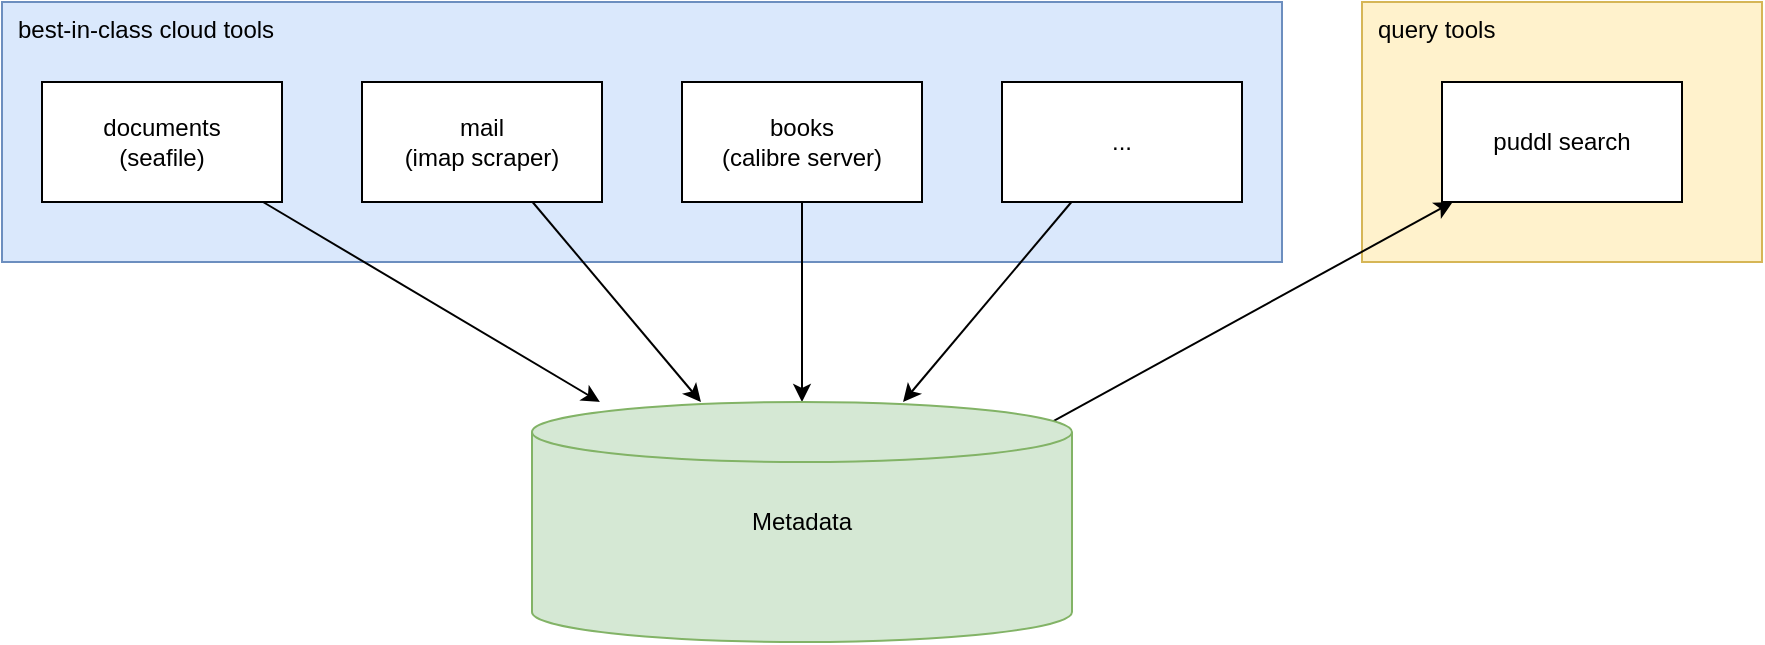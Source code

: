 <mxfile version="13.6.2" type="device"><diagram id="CzgkFkp7viR5CKm34Oyh" name="Page-1"><mxGraphModel dx="1102" dy="824" grid="1" gridSize="10" guides="1" tooltips="1" connect="1" arrows="1" fold="1" page="1" pageScale="1" pageWidth="1169" pageHeight="827" math="0" shadow="0"><root><mxCell id="0"/><mxCell id="1" parent="0"/><mxCell id="7e42bdJhgAYxW8g12Lyj-5" value="best-in-class cloud tools" style="rounded=0;whiteSpace=wrap;html=1;fillColor=#dae8fc;strokeColor=#6c8ebf;align=left;verticalAlign=top;spacingLeft=6;" vertex="1" parent="1"><mxGeometry x="120" y="160" width="640" height="130" as="geometry"/></mxCell><mxCell id="7e42bdJhgAYxW8g12Lyj-10" style="edgeStyle=none;rounded=0;orthogonalLoop=1;jettySize=auto;html=1;" edge="1" parent="1" source="7e42bdJhgAYxW8g12Lyj-1" target="7e42bdJhgAYxW8g12Lyj-8"><mxGeometry relative="1" as="geometry"/></mxCell><mxCell id="7e42bdJhgAYxW8g12Lyj-1" value="mail&lt;br&gt;(imap scraper)" style="rounded=0;whiteSpace=wrap;html=1;" vertex="1" parent="1"><mxGeometry x="300" y="200" width="120" height="60" as="geometry"/></mxCell><mxCell id="7e42bdJhgAYxW8g12Lyj-13" style="edgeStyle=none;rounded=0;orthogonalLoop=1;jettySize=auto;html=1;" edge="1" parent="1" source="7e42bdJhgAYxW8g12Lyj-2" target="7e42bdJhgAYxW8g12Lyj-8"><mxGeometry relative="1" as="geometry"/></mxCell><mxCell id="7e42bdJhgAYxW8g12Lyj-2" value="books&lt;br&gt;(calibre server)" style="rounded=0;whiteSpace=wrap;html=1;" vertex="1" parent="1"><mxGeometry x="460" y="200" width="120" height="60" as="geometry"/></mxCell><mxCell id="7e42bdJhgAYxW8g12Lyj-9" style="edgeStyle=none;rounded=0;orthogonalLoop=1;jettySize=auto;html=1;" edge="1" parent="1" source="7e42bdJhgAYxW8g12Lyj-3" target="7e42bdJhgAYxW8g12Lyj-8"><mxGeometry relative="1" as="geometry"/></mxCell><mxCell id="7e42bdJhgAYxW8g12Lyj-3" value="documents&lt;br&gt;(seafile)" style="rounded=0;whiteSpace=wrap;html=1;" vertex="1" parent="1"><mxGeometry x="140" y="200" width="120" height="60" as="geometry"/></mxCell><mxCell id="7e42bdJhgAYxW8g12Lyj-12" style="edgeStyle=none;rounded=0;orthogonalLoop=1;jettySize=auto;html=1;" edge="1" parent="1" source="7e42bdJhgAYxW8g12Lyj-4" target="7e42bdJhgAYxW8g12Lyj-8"><mxGeometry relative="1" as="geometry"/></mxCell><mxCell id="7e42bdJhgAYxW8g12Lyj-4" value="..." style="rounded=0;whiteSpace=wrap;html=1;" vertex="1" parent="1"><mxGeometry x="620" y="200" width="120" height="60" as="geometry"/></mxCell><mxCell id="7e42bdJhgAYxW8g12Lyj-6" value="query tools" style="rounded=0;whiteSpace=wrap;html=1;fillColor=#fff2cc;strokeColor=#d6b656;align=left;verticalAlign=top;spacingLeft=6;" vertex="1" parent="1"><mxGeometry x="800" y="160" width="200" height="130" as="geometry"/></mxCell><mxCell id="7e42bdJhgAYxW8g12Lyj-7" value="puddl search" style="rounded=0;whiteSpace=wrap;html=1;" vertex="1" parent="1"><mxGeometry x="840" y="200" width="120" height="60" as="geometry"/></mxCell><mxCell id="7e42bdJhgAYxW8g12Lyj-14" style="edgeStyle=none;rounded=0;orthogonalLoop=1;jettySize=auto;html=1;exitX=0.888;exitY=0.175;exitDx=0;exitDy=0;exitPerimeter=0;" edge="1" parent="1" source="7e42bdJhgAYxW8g12Lyj-8" target="7e42bdJhgAYxW8g12Lyj-7"><mxGeometry relative="1" as="geometry"/></mxCell><mxCell id="7e42bdJhgAYxW8g12Lyj-8" value="Metadata" style="shape=cylinder2;whiteSpace=wrap;html=1;boundedLbl=1;backgroundOutline=1;size=15;align=center;fillColor=#d5e8d4;strokeColor=#82b366;" vertex="1" parent="1"><mxGeometry x="385" y="360" width="270" height="120" as="geometry"/></mxCell></root></mxGraphModel></diagram></mxfile>
